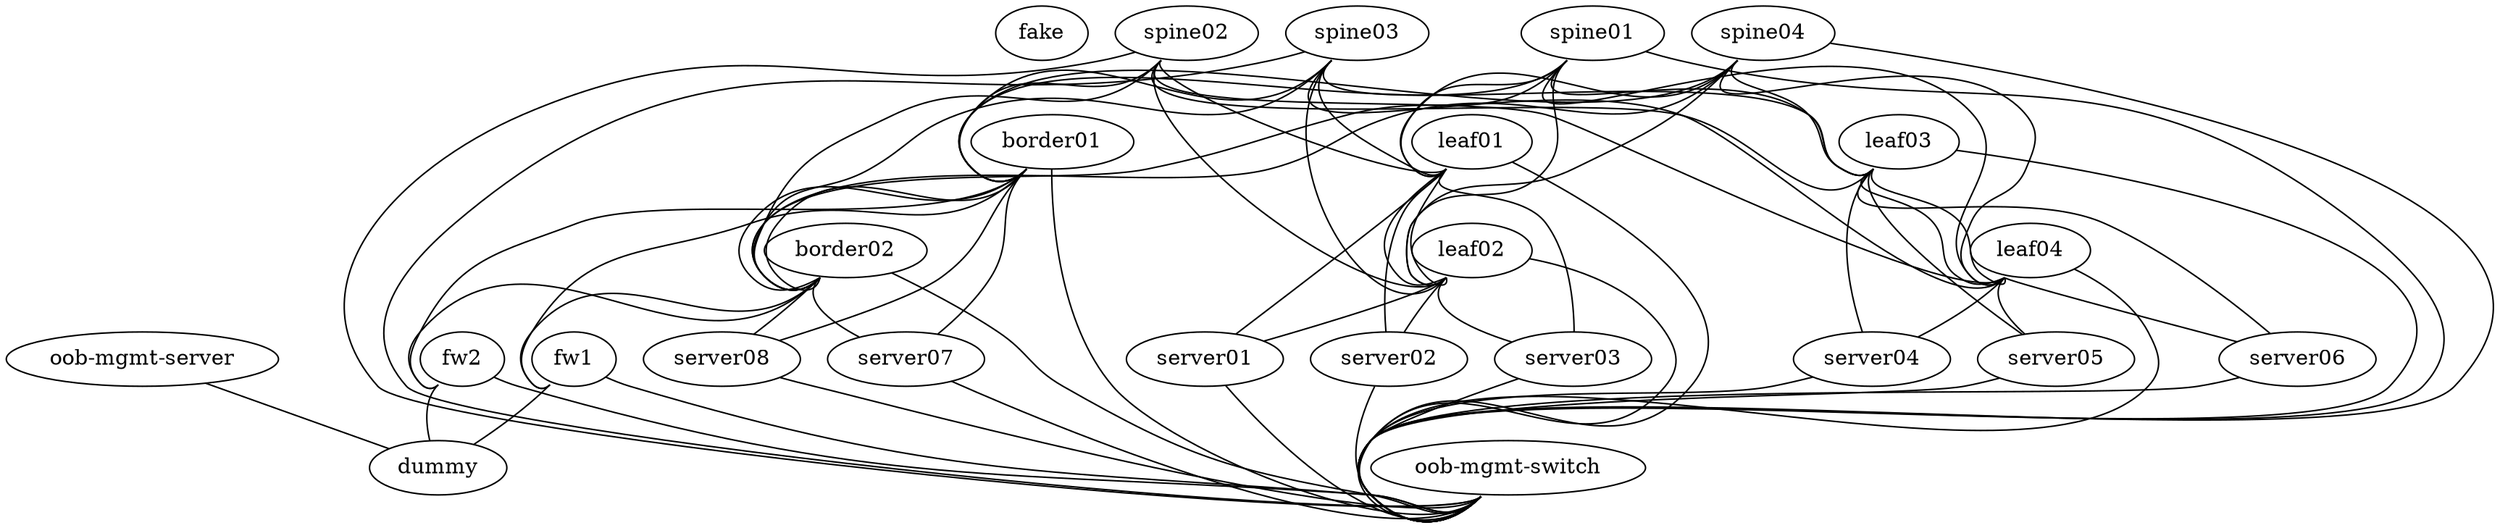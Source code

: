 graph multiverse_network {
   
   "fake" [function="fake"]
   "oob-mgmt-server"  [function="oob-server" mgmt_ip="192.168.200.1" cpu="4" memory="2048"]
   "oob-mgmt-switch"  [function="oob-switch" mgmt_ip="192.168.200.251" ports="64"]

   "spine01" [function="spine"  os="sonic-202012-f6f4c7f4" mgmt_ip="192.168.200.21" ports="32"]
   "spine02" [function="spine"  os="sonic-202012-f6f4c7f4" mgmt_ip="192.168.200.22" ports="32"]
   "spine03" [function="spine"  os="sonic-202012-f6f4c7f4" mgmt_ip="192.168.200.23" ports="32"]
   "spine04" [function="spine"  os="sonic-202012-f6f4c7f4" mgmt_ip="192.168.200.24" ports="32"]
   
   "leaf01" [function="leaf"  os="sonic-202012-f6f4c7f4" mgmt_ip="192.168.200.41" ports="54"]
   "leaf02" [function="leaf"  os="sonic-202012-f6f4c7f4" mgmt_ip="192.168.200.42" ports="54"]
   "leaf03" [function="leaf"  os="sonic-202012-f6f4c7f4" mgmt_ip="192.168.200.43" ports="54"]
   "leaf04" [function="leaf"  os="sonic-202012-f6f4c7f4" mgmt_ip="192.168.200.44" ports="54"]
  
   "fw1" [function="leaf" os="sonic-202012-f6f4c7f4" mgmt_ip="192.168.200.11" ports="54"]
   "fw2" [function="leaf" os="sonic-202012-f6f4c7f4" mgmt_ip="192.168.200.12" ports="54"]
   "border01" [function="exit" os="sonic-202012-f6f4c7f4" mgmt_ip="192.168.200.31" ports="54"]
   "border02" [function="exit" os="sonic-202012-f6f4c7f4" mgmt_ip="192.168.200.32" ports="54"]

   "server01" [function="host" os="generic/ubuntu1804" mgmt_ip="192.168.200.81" nic_model="e1000" memory="1024"]
   "server02" [function="host" os="generic/ubuntu1804" mgmt_ip="192.168.200.82" nic_model="e1000" memory="1024"]
   "server03" [function="host" os="generic/ubuntu1804" mgmt_ip="192.168.200.83" nic_model="e1000" memory="1024"]
   "server04" [function="host" os="generic/ubuntu1804" mgmt_ip="192.168.200.84" nic_model="e1000" memory="1024"]
   "server05" [function="host" os="generic/ubuntu1804" mgmt_ip="192.168.200.85" nic_model="e1000" memory="1024"]
   "server06" [function="host" os="generic/ubuntu1804" mgmt_ip="192.168.200.86" nic_model="e1000" memory="1024"]
   "server07" [function="host" os="generic/ubuntu1804" mgmt_ip="192.168.200.87" nic_model="e1000" memory="1024"]
   "server08" [function="host" os="generic/ubuntu1804" mgmt_ip="192.168.200.88" nic_model="e1000" memory="1024"]

   "leaf01":"swp1" -- "server01":"eth1"
   "leaf01":"swp2" -- "server02":"eth1"
   "leaf01":"swp3" -- "server03":"eth1"
   "leaf02":"swp1" -- "server01":"eth2"
   "leaf02":"swp2" -- "server02":"eth2"
   "leaf02":"swp3" -- "server03":"eth2"
   "leaf03":"swp1" -- "server04":"eth1"
   "leaf03":"swp2" -- "server05":"eth1"
   "leaf03":"swp3" -- "server06":"eth1"
   "leaf04":"swp1" -- "server04":"eth2"
   "leaf04":"swp2" -- "server05":"eth2"
   "leaf04":"swp3" -- "server06":"eth2"

   "leaf01":"swp49" -- "leaf02":"swp49"
   "leaf01":"swp50" -- "leaf02":"swp50"
   "leaf03":"swp49" -- "leaf04":"swp49"
   "leaf03":"swp50" -- "leaf04":"swp50"
   "border01":"swp49" -- "border02":"swp49"
   "border01":"swp50" -- "border02":"swp50"

   "spine01":"swp1" -- "leaf01":"swp51"
   "spine02":"swp1" -- "leaf01":"swp52"
   "spine03":"swp1" -- "leaf01":"swp53"
   "spine04":"swp1" -- "leaf01":"swp54"
   "spine01":"swp2" -- "leaf02":"swp51"
   "spine02":"swp2" -- "leaf02":"swp52"
   "spine03":"swp2" -- "leaf02":"swp53"
   "spine04":"swp2" -- "leaf02":"swp54"
   "spine01":"swp3" -- "leaf03":"swp51"
   "spine02":"swp3" -- "leaf03":"swp52"
   "spine03":"swp3" -- "leaf03":"swp53"
   "spine04":"swp3" -- "leaf03":"swp54"
   "spine01":"swp4" -- "leaf04":"swp51"
   "spine02":"swp4" -- "leaf04":"swp52"
   "spine03":"swp4" -- "leaf04":"swp53"
   "spine04":"swp4" -- "leaf04":"swp54"
   "spine01":"swp5" -- "border01":"swp51"
   "spine02":"swp5" -- "border01":"swp52"
   "spine03":"swp5" -- "border01":"swp53"
   "spine04":"swp5" -- "border01":"swp54"
   "spine01":"swp6" -- "border02":"swp51"
   "spine02":"swp6" -- "border02":"swp52"
   "spine03":"swp6" -- "border02":"swp53"
   "spine04":"swp6" -- "border02":"swp54"

   "border01":"swp1" -- "server07":"eth1"
   "border01":"swp2" -- "server08":"eth1"
   "border01":"swp3" -- "fw1":"swp1"
   "border01":"swp4" -- "fw2":"swp1"
   "border02":"swp1" -- "server07":"eth2"
   "border02":"swp2" -- "server08":"eth2"
   "border02":"swp3" -- "fw1":"swp2"
   "border02":"swp4" -- "fw2":"swp2"

   "oob-mgmt-server":"eth0" -- "dummy":"outbound"
   "fw1":"swp49" -- "dummy":"outbound-fw1"
   "fw2":"swp49" -- "dummy":"outbound-fw2"

   
   "spine01":"eth0" -- "oob-mgmt-switch":"swp2" [left_mac="44:38:50:22:01:01"]
   "spine02":"eth0" -- "oob-mgmt-switch":"swp3" [left_mac="44:38:50:22:01:02"]
   "spine03":"eth0" -- "oob-mgmt-switch":"swp4" [left_mac="44:38:50:22:01:03"]
   "spine04":"eth0" -- "oob-mgmt-switch":"swp5" [left_mac="44:38:50:22:01:04"]
  
   "fw1":"eth0" -- "oob-mgmt-switch":"swp6" [left_mac="44:38:39:00:01:8c"]
   "fw2":"eth0" -- "oob-mgmt-switch":"swp7" [left_mac="44:38:39:00:01:8e"]
   
   "border01":"eth0" -- "oob-mgmt-switch":"swp8" [left_mac="44:38:39:00:01:74"]
   "border02":"eth0" -- "oob-mgmt-switch":"swp9" [left_mac="44:38:39:00:01:7c"]

   "leaf01":"eth0" -- "oob-mgmt-switch":"swp11" [left_mac="44:38:40:22:01:01"]
   "leaf02":"eth0" -- "oob-mgmt-switch":"swp12" [left_mac="44:38:40:22:01:02"]
   "leaf03":"eth0" -- "oob-mgmt-switch":"swp13" [left_mac="44:38:40:22:01:03"]
   "leaf04":"eth0" -- "oob-mgmt-switch":"swp14" [left_mac="44:38:40:22:01:04"]

   "server01":"eth0" -- "oob-mgmt-switch":"swp21" [left_mac="44:38:30:22:01:01"]
   "server02":"eth0" -- "oob-mgmt-switch":"swp22" [left_mac="44:38:30:22:01:02"]
   "server03":"eth0" -- "oob-mgmt-switch":"swp23" [left_mac="44:38:30:22:01:03"]
   "server04":"eth0" -- "oob-mgmt-switch":"swp24" [left_mac="44:38:30:22:01:04"]
   "server05":"eth0" -- "oob-mgmt-switch":"swp25" [left_mac="44:38:30:22:01:05"]
   "server06":"eth0" -- "oob-mgmt-switch":"swp26" [left_mac="44:38:30:22:01:06"]
   "server07":"eth0" -- "oob-mgmt-switch":"swp27" [left_mac="44:38:30:22:01:07"]
   "server08":"eth0" -- "oob-mgmt-switch":"swp28" [left_mac="44:38:30:22:01:08"]
}
